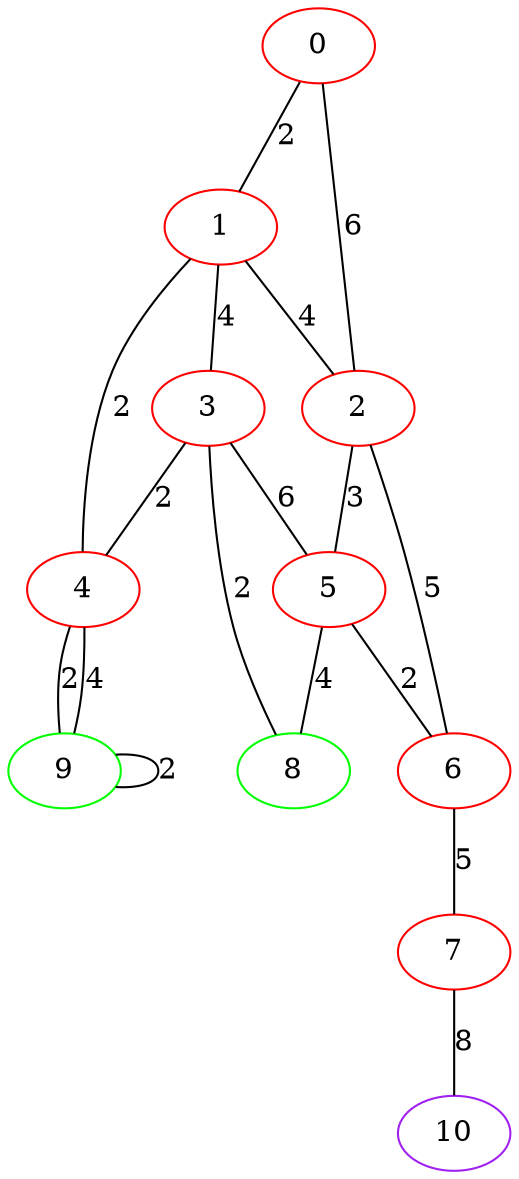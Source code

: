 graph "" {
0 [color=red, weight=1];
1 [color=red, weight=1];
2 [color=red, weight=1];
3 [color=red, weight=1];
4 [color=red, weight=1];
5 [color=red, weight=1];
6 [color=red, weight=1];
7 [color=red, weight=1];
8 [color=green, weight=2];
9 [color=green, weight=2];
10 [color=purple, weight=4];
0 -- 1  [key=0, label=2];
0 -- 2  [key=0, label=6];
1 -- 2  [key=0, label=4];
1 -- 3  [key=0, label=4];
1 -- 4  [key=0, label=2];
2 -- 5  [key=0, label=3];
2 -- 6  [key=0, label=5];
3 -- 8  [key=0, label=2];
3 -- 4  [key=0, label=2];
3 -- 5  [key=0, label=6];
4 -- 9  [key=0, label=2];
4 -- 9  [key=1, label=4];
5 -- 8  [key=0, label=4];
5 -- 6  [key=0, label=2];
6 -- 7  [key=0, label=5];
7 -- 10  [key=0, label=8];
9 -- 9  [key=0, label=2];
}
